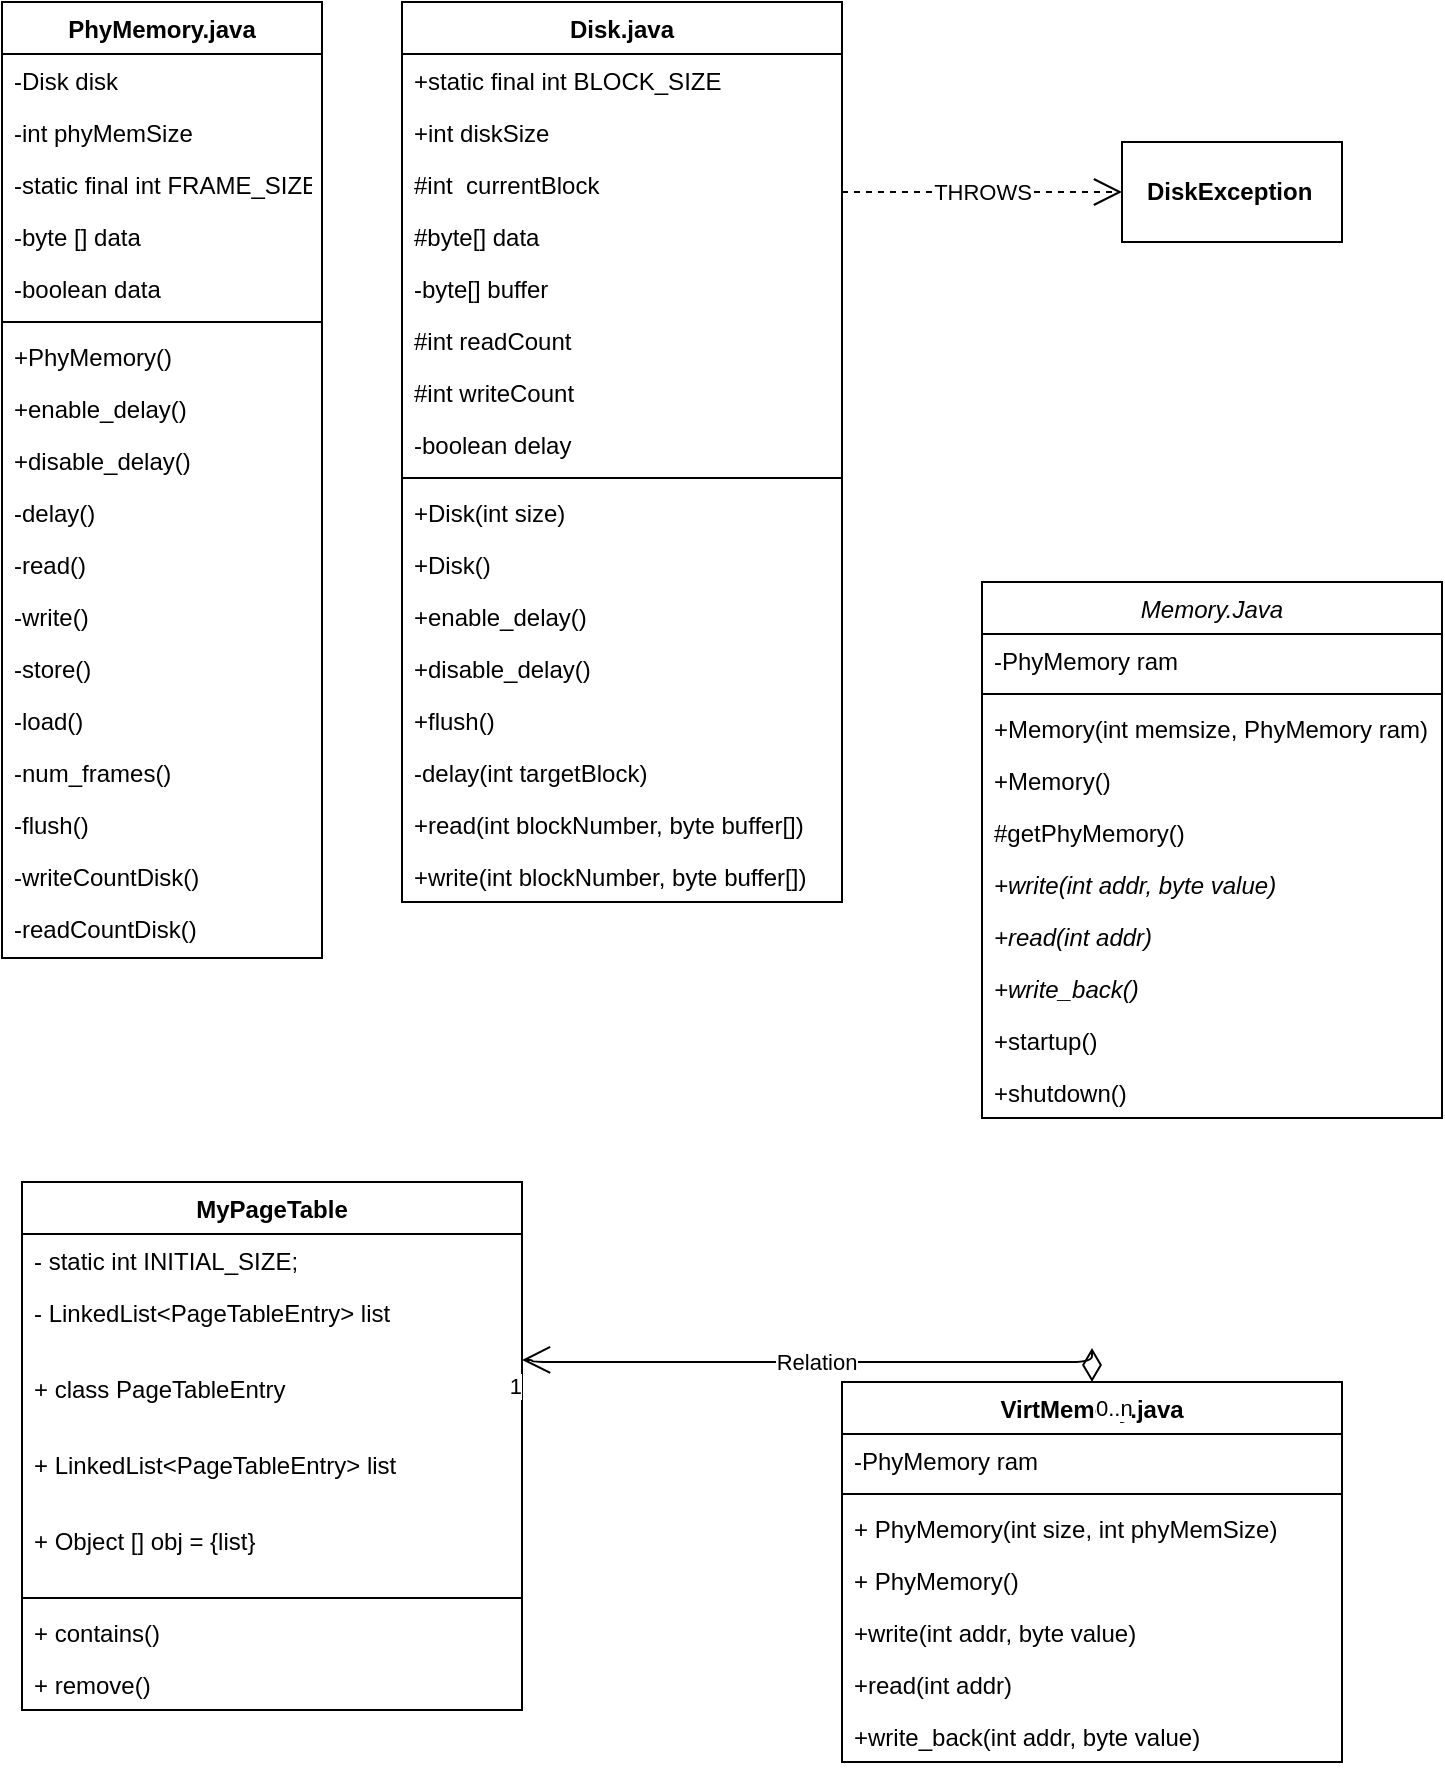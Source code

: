 <mxfile version="13.8.5" type="device"><diagram id="C5RBs43oDa-KdzZeNtuy" name="Page-1"><mxGraphModel dx="1422" dy="762" grid="1" gridSize="10" guides="1" tooltips="1" connect="1" arrows="1" fold="1" page="1" pageScale="1" pageWidth="827" pageHeight="1169" math="0" shadow="0"><root><mxCell id="WIyWlLk6GJQsqaUBKTNV-0"/><mxCell id="WIyWlLk6GJQsqaUBKTNV-1" parent="WIyWlLk6GJQsqaUBKTNV-0"/><mxCell id="zkfFHV4jXpPFQw0GAbJ--0" value="PhyMemory.java" style="swimlane;fontStyle=1;align=center;verticalAlign=top;childLayout=stackLayout;horizontal=1;startSize=26;horizontalStack=0;resizeParent=1;resizeLast=0;collapsible=1;marginBottom=0;rounded=0;shadow=0;strokeWidth=1;" parent="WIyWlLk6GJQsqaUBKTNV-1" vertex="1"><mxGeometry x="30" y="20" width="160" height="478" as="geometry"><mxRectangle x="230" y="140" width="160" height="26" as="alternateBounds"/></mxGeometry></mxCell><mxCell id="zkfFHV4jXpPFQw0GAbJ--3" value="-Disk disk" style="text;align=left;verticalAlign=top;spacingLeft=4;spacingRight=4;overflow=hidden;rotatable=0;points=[[0,0.5],[1,0.5]];portConstraint=eastwest;rounded=0;shadow=0;html=0;" parent="zkfFHV4jXpPFQw0GAbJ--0" vertex="1"><mxGeometry y="26" width="160" height="26" as="geometry"/></mxCell><mxCell id="zkfFHV4jXpPFQw0GAbJ--1" value="-int phyMemSize" style="text;align=left;verticalAlign=top;spacingLeft=4;spacingRight=4;overflow=hidden;rotatable=0;points=[[0,0.5],[1,0.5]];portConstraint=eastwest;" parent="zkfFHV4jXpPFQw0GAbJ--0" vertex="1"><mxGeometry y="52" width="160" height="26" as="geometry"/></mxCell><mxCell id="zkfFHV4jXpPFQw0GAbJ--2" value="-static final int FRAME_SIZE" style="text;align=left;verticalAlign=top;spacingLeft=4;spacingRight=4;overflow=hidden;rotatable=0;points=[[0,0.5],[1,0.5]];portConstraint=eastwest;rounded=0;shadow=0;html=0;" parent="zkfFHV4jXpPFQw0GAbJ--0" vertex="1"><mxGeometry y="78" width="160" height="26" as="geometry"/></mxCell><mxCell id="GTEWK5zPGsB3vBm2Dtte-11" value="-byte [] data" style="text;align=left;verticalAlign=top;spacingLeft=4;spacingRight=4;overflow=hidden;rotatable=0;points=[[0,0.5],[1,0.5]];portConstraint=eastwest;rounded=0;shadow=0;html=0;" parent="zkfFHV4jXpPFQw0GAbJ--0" vertex="1"><mxGeometry y="104" width="160" height="26" as="geometry"/></mxCell><mxCell id="GTEWK5zPGsB3vBm2Dtte-12" value="-boolean data" style="text;align=left;verticalAlign=top;spacingLeft=4;spacingRight=4;overflow=hidden;rotatable=0;points=[[0,0.5],[1,0.5]];portConstraint=eastwest;rounded=0;shadow=0;html=0;" parent="zkfFHV4jXpPFQw0GAbJ--0" vertex="1"><mxGeometry y="130" width="160" height="26" as="geometry"/></mxCell><mxCell id="zkfFHV4jXpPFQw0GAbJ--4" value="" style="line;html=1;strokeWidth=1;align=left;verticalAlign=middle;spacingTop=-1;spacingLeft=3;spacingRight=3;rotatable=0;labelPosition=right;points=[];portConstraint=eastwest;" parent="zkfFHV4jXpPFQw0GAbJ--0" vertex="1"><mxGeometry y="156" width="160" height="8" as="geometry"/></mxCell><mxCell id="GTEWK5zPGsB3vBm2Dtte-2" value="+PhyMemory()" style="text;align=left;verticalAlign=top;spacingLeft=4;spacingRight=4;overflow=hidden;rotatable=0;points=[[0,0.5],[1,0.5]];portConstraint=eastwest;" parent="zkfFHV4jXpPFQw0GAbJ--0" vertex="1"><mxGeometry y="164" width="160" height="26" as="geometry"/></mxCell><mxCell id="GTEWK5zPGsB3vBm2Dtte-3" value="+enable_delay()" style="text;align=left;verticalAlign=top;spacingLeft=4;spacingRight=4;overflow=hidden;rotatable=0;points=[[0,0.5],[1,0.5]];portConstraint=eastwest;" parent="zkfFHV4jXpPFQw0GAbJ--0" vertex="1"><mxGeometry y="190" width="160" height="26" as="geometry"/></mxCell><mxCell id="GTEWK5zPGsB3vBm2Dtte-4" value="+disable_delay()" style="text;align=left;verticalAlign=top;spacingLeft=4;spacingRight=4;overflow=hidden;rotatable=0;points=[[0,0.5],[1,0.5]];portConstraint=eastwest;" parent="zkfFHV4jXpPFQw0GAbJ--0" vertex="1"><mxGeometry y="216" width="160" height="26" as="geometry"/></mxCell><mxCell id="GTEWK5zPGsB3vBm2Dtte-14" value="-delay()" style="text;align=left;verticalAlign=top;spacingLeft=4;spacingRight=4;overflow=hidden;rotatable=0;points=[[0,0.5],[1,0.5]];portConstraint=eastwest;" parent="zkfFHV4jXpPFQw0GAbJ--0" vertex="1"><mxGeometry y="242" width="160" height="26" as="geometry"/></mxCell><mxCell id="GTEWK5zPGsB3vBm2Dtte-15" value="-read()" style="text;align=left;verticalAlign=top;spacingLeft=4;spacingRight=4;overflow=hidden;rotatable=0;points=[[0,0.5],[1,0.5]];portConstraint=eastwest;" parent="zkfFHV4jXpPFQw0GAbJ--0" vertex="1"><mxGeometry y="268" width="160" height="26" as="geometry"/></mxCell><mxCell id="GTEWK5zPGsB3vBm2Dtte-17" value="-write()" style="text;align=left;verticalAlign=top;spacingLeft=4;spacingRight=4;overflow=hidden;rotatable=0;points=[[0,0.5],[1,0.5]];portConstraint=eastwest;" parent="zkfFHV4jXpPFQw0GAbJ--0" vertex="1"><mxGeometry y="294" width="160" height="26" as="geometry"/></mxCell><mxCell id="GTEWK5zPGsB3vBm2Dtte-16" value="-store()" style="text;align=left;verticalAlign=top;spacingLeft=4;spacingRight=4;overflow=hidden;rotatable=0;points=[[0,0.5],[1,0.5]];portConstraint=eastwest;" parent="zkfFHV4jXpPFQw0GAbJ--0" vertex="1"><mxGeometry y="320" width="160" height="26" as="geometry"/></mxCell><mxCell id="GTEWK5zPGsB3vBm2Dtte-18" value="-load()" style="text;align=left;verticalAlign=top;spacingLeft=4;spacingRight=4;overflow=hidden;rotatable=0;points=[[0,0.5],[1,0.5]];portConstraint=eastwest;" parent="zkfFHV4jXpPFQw0GAbJ--0" vertex="1"><mxGeometry y="346" width="160" height="26" as="geometry"/></mxCell><mxCell id="GTEWK5zPGsB3vBm2Dtte-19" value="-num_frames()" style="text;align=left;verticalAlign=top;spacingLeft=4;spacingRight=4;overflow=hidden;rotatable=0;points=[[0,0.5],[1,0.5]];portConstraint=eastwest;" parent="zkfFHV4jXpPFQw0GAbJ--0" vertex="1"><mxGeometry y="372" width="160" height="26" as="geometry"/></mxCell><mxCell id="GTEWK5zPGsB3vBm2Dtte-25" value="-flush()" style="text;align=left;verticalAlign=top;spacingLeft=4;spacingRight=4;overflow=hidden;rotatable=0;points=[[0,0.5],[1,0.5]];portConstraint=eastwest;" parent="zkfFHV4jXpPFQw0GAbJ--0" vertex="1"><mxGeometry y="398" width="160" height="26" as="geometry"/></mxCell><mxCell id="GTEWK5zPGsB3vBm2Dtte-20" value="-writeCountDisk()" style="text;align=left;verticalAlign=top;spacingLeft=4;spacingRight=4;overflow=hidden;rotatable=0;points=[[0,0.5],[1,0.5]];portConstraint=eastwest;" parent="zkfFHV4jXpPFQw0GAbJ--0" vertex="1"><mxGeometry y="424" width="160" height="26" as="geometry"/></mxCell><mxCell id="GTEWK5zPGsB3vBm2Dtte-21" value="-readCountDisk()" style="text;align=left;verticalAlign=top;spacingLeft=4;spacingRight=4;overflow=hidden;rotatable=0;points=[[0,0.5],[1,0.5]];portConstraint=eastwest;" parent="zkfFHV4jXpPFQw0GAbJ--0" vertex="1"><mxGeometry y="450" width="160" height="26" as="geometry"/></mxCell><mxCell id="zkfFHV4jXpPFQw0GAbJ--17" value="Disk.java" style="swimlane;fontStyle=1;align=center;verticalAlign=top;childLayout=stackLayout;horizontal=1;startSize=26;horizontalStack=0;resizeParent=1;resizeLast=0;collapsible=1;marginBottom=0;rounded=0;shadow=0;strokeWidth=1;" parent="WIyWlLk6GJQsqaUBKTNV-1" vertex="1"><mxGeometry x="230" y="20" width="220" height="450" as="geometry"><mxRectangle x="550" y="140" width="160" height="26" as="alternateBounds"/></mxGeometry></mxCell><mxCell id="zkfFHV4jXpPFQw0GAbJ--18" value="+static final int BLOCK_SIZE" style="text;align=left;verticalAlign=top;spacingLeft=4;spacingRight=4;overflow=hidden;rotatable=0;points=[[0,0.5],[1,0.5]];portConstraint=eastwest;" parent="zkfFHV4jXpPFQw0GAbJ--17" vertex="1"><mxGeometry y="26" width="220" height="26" as="geometry"/></mxCell><mxCell id="zkfFHV4jXpPFQw0GAbJ--19" value="+int diskSize&#10;" style="text;align=left;verticalAlign=top;spacingLeft=4;spacingRight=4;overflow=hidden;rotatable=0;points=[[0,0.5],[1,0.5]];portConstraint=eastwest;rounded=0;shadow=0;html=0;" parent="zkfFHV4jXpPFQw0GAbJ--17" vertex="1"><mxGeometry y="52" width="220" height="26" as="geometry"/></mxCell><mxCell id="zkfFHV4jXpPFQw0GAbJ--20" value="#int  currentBlock" style="text;align=left;verticalAlign=top;spacingLeft=4;spacingRight=4;overflow=hidden;rotatable=0;points=[[0,0.5],[1,0.5]];portConstraint=eastwest;rounded=0;shadow=0;html=0;" parent="zkfFHV4jXpPFQw0GAbJ--17" vertex="1"><mxGeometry y="78" width="220" height="26" as="geometry"/></mxCell><mxCell id="zkfFHV4jXpPFQw0GAbJ--21" value="#byte[] data" style="text;align=left;verticalAlign=top;spacingLeft=4;spacingRight=4;overflow=hidden;rotatable=0;points=[[0,0.5],[1,0.5]];portConstraint=eastwest;rounded=0;shadow=0;html=0;" parent="zkfFHV4jXpPFQw0GAbJ--17" vertex="1"><mxGeometry y="104" width="220" height="26" as="geometry"/></mxCell><mxCell id="zkfFHV4jXpPFQw0GAbJ--22" value="-byte[] buffer&#10;" style="text;align=left;verticalAlign=top;spacingLeft=4;spacingRight=4;overflow=hidden;rotatable=0;points=[[0,0.5],[1,0.5]];portConstraint=eastwest;rounded=0;shadow=0;html=0;" parent="zkfFHV4jXpPFQw0GAbJ--17" vertex="1"><mxGeometry y="130" width="220" height="26" as="geometry"/></mxCell><mxCell id="GTEWK5zPGsB3vBm2Dtte-26" value="#int readCount" style="text;align=left;verticalAlign=top;spacingLeft=4;spacingRight=4;overflow=hidden;rotatable=0;points=[[0,0.5],[1,0.5]];portConstraint=eastwest;rounded=0;shadow=0;html=0;" parent="zkfFHV4jXpPFQw0GAbJ--17" vertex="1"><mxGeometry y="156" width="220" height="26" as="geometry"/></mxCell><mxCell id="GTEWK5zPGsB3vBm2Dtte-27" value="#int writeCount" style="text;align=left;verticalAlign=top;spacingLeft=4;spacingRight=4;overflow=hidden;rotatable=0;points=[[0,0.5],[1,0.5]];portConstraint=eastwest;rounded=0;shadow=0;html=0;" parent="zkfFHV4jXpPFQw0GAbJ--17" vertex="1"><mxGeometry y="182" width="220" height="26" as="geometry"/></mxCell><mxCell id="GTEWK5zPGsB3vBm2Dtte-28" value="-boolean delay" style="text;align=left;verticalAlign=top;spacingLeft=4;spacingRight=4;overflow=hidden;rotatable=0;points=[[0,0.5],[1,0.5]];portConstraint=eastwest;rounded=0;shadow=0;html=0;" parent="zkfFHV4jXpPFQw0GAbJ--17" vertex="1"><mxGeometry y="208" width="220" height="26" as="geometry"/></mxCell><mxCell id="zkfFHV4jXpPFQw0GAbJ--23" value="" style="line;html=1;strokeWidth=1;align=left;verticalAlign=middle;spacingTop=-1;spacingLeft=3;spacingRight=3;rotatable=0;labelPosition=right;points=[];portConstraint=eastwest;" parent="zkfFHV4jXpPFQw0GAbJ--17" vertex="1"><mxGeometry y="234" width="220" height="8" as="geometry"/></mxCell><mxCell id="zkfFHV4jXpPFQw0GAbJ--24" value="+Disk(int size)" style="text;align=left;verticalAlign=top;spacingLeft=4;spacingRight=4;overflow=hidden;rotatable=0;points=[[0,0.5],[1,0.5]];portConstraint=eastwest;" parent="zkfFHV4jXpPFQw0GAbJ--17" vertex="1"><mxGeometry y="242" width="220" height="26" as="geometry"/></mxCell><mxCell id="zkfFHV4jXpPFQw0GAbJ--25" value="+Disk()" style="text;align=left;verticalAlign=top;spacingLeft=4;spacingRight=4;overflow=hidden;rotatable=0;points=[[0,0.5],[1,0.5]];portConstraint=eastwest;" parent="zkfFHV4jXpPFQw0GAbJ--17" vertex="1"><mxGeometry y="268" width="220" height="26" as="geometry"/></mxCell><mxCell id="GTEWK5zPGsB3vBm2Dtte-29" value="+enable_delay()" style="text;align=left;verticalAlign=top;spacingLeft=4;spacingRight=4;overflow=hidden;rotatable=0;points=[[0,0.5],[1,0.5]];portConstraint=eastwest;" parent="zkfFHV4jXpPFQw0GAbJ--17" vertex="1"><mxGeometry y="294" width="220" height="26" as="geometry"/></mxCell><mxCell id="GTEWK5zPGsB3vBm2Dtte-30" value="+disable_delay()&#10;" style="text;align=left;verticalAlign=top;spacingLeft=4;spacingRight=4;overflow=hidden;rotatable=0;points=[[0,0.5],[1,0.5]];portConstraint=eastwest;" parent="zkfFHV4jXpPFQw0GAbJ--17" vertex="1"><mxGeometry y="320" width="220" height="26" as="geometry"/></mxCell><mxCell id="GTEWK5zPGsB3vBm2Dtte-31" value="+flush()" style="text;align=left;verticalAlign=top;spacingLeft=4;spacingRight=4;overflow=hidden;rotatable=0;points=[[0,0.5],[1,0.5]];portConstraint=eastwest;" parent="zkfFHV4jXpPFQw0GAbJ--17" vertex="1"><mxGeometry y="346" width="220" height="26" as="geometry"/></mxCell><mxCell id="GTEWK5zPGsB3vBm2Dtte-32" value="-delay(int targetBlock)" style="text;align=left;verticalAlign=top;spacingLeft=4;spacingRight=4;overflow=hidden;rotatable=0;points=[[0,0.5],[1,0.5]];portConstraint=eastwest;" parent="zkfFHV4jXpPFQw0GAbJ--17" vertex="1"><mxGeometry y="372" width="220" height="26" as="geometry"/></mxCell><mxCell id="GTEWK5zPGsB3vBm2Dtte-33" value="+read(int blockNumber, byte buffer[])" style="text;align=left;verticalAlign=top;spacingLeft=4;spacingRight=4;overflow=hidden;rotatable=0;points=[[0,0.5],[1,0.5]];portConstraint=eastwest;" parent="zkfFHV4jXpPFQw0GAbJ--17" vertex="1"><mxGeometry y="398" width="220" height="26" as="geometry"/></mxCell><mxCell id="GTEWK5zPGsB3vBm2Dtte-34" value="+write(int blockNumber, byte buffer[])" style="text;align=left;verticalAlign=top;spacingLeft=4;spacingRight=4;overflow=hidden;rotatable=0;points=[[0,0.5],[1,0.5]];portConstraint=eastwest;" parent="zkfFHV4jXpPFQw0GAbJ--17" vertex="1"><mxGeometry y="424" width="220" height="26" as="geometry"/></mxCell><mxCell id="GTEWK5zPGsB3vBm2Dtte-36" value="&lt;b&gt;DiskException&amp;nbsp;&lt;/b&gt;" style="html=1;" parent="WIyWlLk6GJQsqaUBKTNV-1" vertex="1"><mxGeometry x="590" y="90" width="110" height="50" as="geometry"/></mxCell><mxCell id="GTEWK5zPGsB3vBm2Dtte-37" value="THROWS" style="endArrow=open;endSize=12;dashed=1;html=1;entryX=0;entryY=0.5;entryDx=0;entryDy=0;" parent="WIyWlLk6GJQsqaUBKTNV-1" target="GTEWK5zPGsB3vBm2Dtte-36" edge="1"><mxGeometry width="160" relative="1" as="geometry"><mxPoint x="450" y="115" as="sourcePoint"/><mxPoint x="430" y="115" as="targetPoint"/></mxGeometry></mxCell><mxCell id="GTEWK5zPGsB3vBm2Dtte-45" value="VirtMemory.java" style="swimlane;fontStyle=1;align=center;verticalAlign=top;childLayout=stackLayout;horizontal=1;startSize=26;horizontalStack=0;resizeParent=1;resizeParentMax=0;resizeLast=0;collapsible=1;marginBottom=0;" parent="WIyWlLk6GJQsqaUBKTNV-1" vertex="1"><mxGeometry x="450" y="710" width="250" height="190" as="geometry"/></mxCell><mxCell id="GTEWK5zPGsB3vBm2Dtte-61" value="-PhyMemory ram&#10;" style="text;strokeColor=none;fillColor=none;align=left;verticalAlign=top;spacingLeft=4;spacingRight=4;overflow=hidden;rotatable=0;points=[[0,0.5],[1,0.5]];portConstraint=eastwest;" parent="GTEWK5zPGsB3vBm2Dtte-45" vertex="1"><mxGeometry y="26" width="250" height="26" as="geometry"/></mxCell><mxCell id="GTEWK5zPGsB3vBm2Dtte-47" value="" style="line;strokeWidth=1;fillColor=none;align=left;verticalAlign=middle;spacingTop=-1;spacingLeft=3;spacingRight=3;rotatable=0;labelPosition=right;points=[];portConstraint=eastwest;" parent="GTEWK5zPGsB3vBm2Dtte-45" vertex="1"><mxGeometry y="52" width="250" height="8" as="geometry"/></mxCell><mxCell id="GTEWK5zPGsB3vBm2Dtte-79" value="+ PhyMemory(int size, int phyMemSize)" style="text;strokeColor=none;fillColor=none;align=left;verticalAlign=top;spacingLeft=4;spacingRight=4;overflow=hidden;rotatable=0;points=[[0,0.5],[1,0.5]];portConstraint=eastwest;" parent="GTEWK5zPGsB3vBm2Dtte-45" vertex="1"><mxGeometry y="60" width="250" height="26" as="geometry"/></mxCell><mxCell id="GTEWK5zPGsB3vBm2Dtte-105" value="+ PhyMemory()" style="text;strokeColor=none;fillColor=none;align=left;verticalAlign=top;spacingLeft=4;spacingRight=4;overflow=hidden;rotatable=0;points=[[0,0.5],[1,0.5]];portConstraint=eastwest;" parent="GTEWK5zPGsB3vBm2Dtte-45" vertex="1"><mxGeometry y="86" width="250" height="26" as="geometry"/></mxCell><mxCell id="GTEWK5zPGsB3vBm2Dtte-104" value="+write(int addr, byte value)" style="text;strokeColor=none;fillColor=none;align=left;verticalAlign=top;spacingLeft=4;spacingRight=4;overflow=hidden;rotatable=0;points=[[0,0.5],[1,0.5]];portConstraint=eastwest;" parent="GTEWK5zPGsB3vBm2Dtte-45" vertex="1"><mxGeometry y="112" width="250" height="26" as="geometry"/></mxCell><mxCell id="GTEWK5zPGsB3vBm2Dtte-80" value="+read(int addr)&#10;" style="text;strokeColor=none;fillColor=none;align=left;verticalAlign=top;spacingLeft=4;spacingRight=4;overflow=hidden;rotatable=0;points=[[0,0.5],[1,0.5]];portConstraint=eastwest;" parent="GTEWK5zPGsB3vBm2Dtte-45" vertex="1"><mxGeometry y="138" width="250" height="26" as="geometry"/></mxCell><mxCell id="GTEWK5zPGsB3vBm2Dtte-81" value="+write_back(int addr, byte value)&#10;" style="text;strokeColor=none;fillColor=none;align=left;verticalAlign=top;spacingLeft=4;spacingRight=4;overflow=hidden;rotatable=0;points=[[0,0.5],[1,0.5]];portConstraint=eastwest;" parent="GTEWK5zPGsB3vBm2Dtte-45" vertex="1"><mxGeometry y="164" width="250" height="26" as="geometry"/></mxCell><mxCell id="GTEWK5zPGsB3vBm2Dtte-49" value="Memory.Java" style="swimlane;fontStyle=2;align=center;verticalAlign=top;childLayout=stackLayout;horizontal=1;startSize=26;horizontalStack=0;resizeParent=1;resizeParentMax=0;resizeLast=0;collapsible=1;marginBottom=0;" parent="WIyWlLk6GJQsqaUBKTNV-1" vertex="1"><mxGeometry x="520" y="310" width="230" height="268" as="geometry"/></mxCell><mxCell id="GTEWK5zPGsB3vBm2Dtte-50" value="-PhyMemory ram&#10;" style="text;strokeColor=none;fillColor=none;align=left;verticalAlign=top;spacingLeft=4;spacingRight=4;overflow=hidden;rotatable=0;points=[[0,0.5],[1,0.5]];portConstraint=eastwest;" parent="GTEWK5zPGsB3vBm2Dtte-49" vertex="1"><mxGeometry y="26" width="230" height="26" as="geometry"/></mxCell><mxCell id="GTEWK5zPGsB3vBm2Dtte-51" value="" style="line;strokeWidth=1;fillColor=none;align=left;verticalAlign=middle;spacingTop=-1;spacingLeft=3;spacingRight=3;rotatable=0;labelPosition=right;points=[];portConstraint=eastwest;" parent="GTEWK5zPGsB3vBm2Dtte-49" vertex="1"><mxGeometry y="52" width="230" height="8" as="geometry"/></mxCell><mxCell id="GTEWK5zPGsB3vBm2Dtte-52" value="+Memory(int memsize, PhyMemory ram)" style="text;strokeColor=none;fillColor=none;align=left;verticalAlign=top;spacingLeft=4;spacingRight=4;overflow=hidden;rotatable=0;points=[[0,0.5],[1,0.5]];portConstraint=eastwest;" parent="GTEWK5zPGsB3vBm2Dtte-49" vertex="1"><mxGeometry y="60" width="230" height="26" as="geometry"/></mxCell><mxCell id="GTEWK5zPGsB3vBm2Dtte-53" value="+Memory()" style="text;strokeColor=none;fillColor=none;align=left;verticalAlign=top;spacingLeft=4;spacingRight=4;overflow=hidden;rotatable=0;points=[[0,0.5],[1,0.5]];portConstraint=eastwest;" parent="GTEWK5zPGsB3vBm2Dtte-49" vertex="1"><mxGeometry y="86" width="230" height="26" as="geometry"/></mxCell><mxCell id="GTEWK5zPGsB3vBm2Dtte-54" value="#getPhyMemory()" style="text;strokeColor=none;fillColor=none;align=left;verticalAlign=top;spacingLeft=4;spacingRight=4;overflow=hidden;rotatable=0;points=[[0,0.5],[1,0.5]];portConstraint=eastwest;" parent="GTEWK5zPGsB3vBm2Dtte-49" vertex="1"><mxGeometry y="112" width="230" height="26" as="geometry"/></mxCell><mxCell id="GTEWK5zPGsB3vBm2Dtte-56" value="+write(int addr, byte value)" style="text;strokeColor=none;fillColor=none;align=left;verticalAlign=top;spacingLeft=4;spacingRight=4;overflow=hidden;rotatable=0;points=[[0,0.5],[1,0.5]];portConstraint=eastwest;fontStyle=2" parent="GTEWK5zPGsB3vBm2Dtte-49" vertex="1"><mxGeometry y="138" width="230" height="26" as="geometry"/></mxCell><mxCell id="GTEWK5zPGsB3vBm2Dtte-57" value="+read(int addr)&#10;" style="text;strokeColor=none;fillColor=none;align=left;verticalAlign=top;spacingLeft=4;spacingRight=4;overflow=hidden;rotatable=0;points=[[0,0.5],[1,0.5]];portConstraint=eastwest;fontStyle=2" parent="GTEWK5zPGsB3vBm2Dtte-49" vertex="1"><mxGeometry y="164" width="230" height="26" as="geometry"/></mxCell><mxCell id="GTEWK5zPGsB3vBm2Dtte-58" value="+write_back()&#10;" style="text;strokeColor=none;fillColor=none;align=left;verticalAlign=top;spacingLeft=4;spacingRight=4;overflow=hidden;rotatable=0;points=[[0,0.5],[1,0.5]];portConstraint=eastwest;fontStyle=2" parent="GTEWK5zPGsB3vBm2Dtte-49" vertex="1"><mxGeometry y="190" width="230" height="26" as="geometry"/></mxCell><mxCell id="GTEWK5zPGsB3vBm2Dtte-60" value="+startup()" style="text;strokeColor=none;fillColor=none;align=left;verticalAlign=top;spacingLeft=4;spacingRight=4;overflow=hidden;rotatable=0;points=[[0,0.5],[1,0.5]];portConstraint=eastwest;fontStyle=0" parent="GTEWK5zPGsB3vBm2Dtte-49" vertex="1"><mxGeometry y="216" width="230" height="26" as="geometry"/></mxCell><mxCell id="GTEWK5zPGsB3vBm2Dtte-59" value="+shutdown()" style="text;strokeColor=none;fillColor=none;align=left;verticalAlign=top;spacingLeft=4;spacingRight=4;overflow=hidden;rotatable=0;points=[[0,0.5],[1,0.5]];portConstraint=eastwest;fontStyle=0" parent="GTEWK5zPGsB3vBm2Dtte-49" vertex="1"><mxGeometry y="242" width="230" height="26" as="geometry"/></mxCell><mxCell id="GTEWK5zPGsB3vBm2Dtte-86" value="MyPageTable" style="swimlane;fontStyle=1;align=center;verticalAlign=top;childLayout=stackLayout;horizontal=1;startSize=26;horizontalStack=0;resizeParent=1;resizeParentMax=0;resizeLast=0;collapsible=1;marginBottom=0;" parent="WIyWlLk6GJQsqaUBKTNV-1" vertex="1"><mxGeometry x="40" y="610" width="250" height="264" as="geometry"/></mxCell><mxCell id="GTEWK5zPGsB3vBm2Dtte-95" value="- static int INITIAL_SIZE;" style="text;strokeColor=none;fillColor=none;align=left;verticalAlign=top;spacingLeft=4;spacingRight=4;overflow=hidden;rotatable=0;points=[[0,0.5],[1,0.5]];portConstraint=eastwest;" parent="GTEWK5zPGsB3vBm2Dtte-86" vertex="1"><mxGeometry y="26" width="250" height="26" as="geometry"/></mxCell><mxCell id="Ppn6x3XGLqtFf_hgn4Lv-1" value="- LinkedList&lt;PageTableEntry&gt; list&#10;" style="text;strokeColor=none;fillColor=none;align=left;verticalAlign=top;spacingLeft=4;spacingRight=4;overflow=hidden;rotatable=0;points=[[0,0.5],[1,0.5]];portConstraint=eastwest;" parent="GTEWK5zPGsB3vBm2Dtte-86" vertex="1"><mxGeometry y="52" width="250" height="38" as="geometry"/></mxCell><mxCell id="Ppn6x3XGLqtFf_hgn4Lv-0" value="+ class PageTableEntry" style="text;strokeColor=none;fillColor=none;align=left;verticalAlign=top;spacingLeft=4;spacingRight=4;overflow=hidden;rotatable=0;points=[[0,0.5],[1,0.5]];portConstraint=eastwest;" parent="GTEWK5zPGsB3vBm2Dtte-86" vertex="1"><mxGeometry y="90" width="250" height="38" as="geometry"/></mxCell><mxCell id="GTEWK5zPGsB3vBm2Dtte-106" value="+ LinkedList&lt;PageTableEntry&gt; list&#10;" style="text;strokeColor=none;fillColor=none;align=left;verticalAlign=top;spacingLeft=4;spacingRight=4;overflow=hidden;rotatable=0;points=[[0,0.5],[1,0.5]];portConstraint=eastwest;" parent="GTEWK5zPGsB3vBm2Dtte-86" vertex="1"><mxGeometry y="128" width="250" height="38" as="geometry"/></mxCell><mxCell id="GTEWK5zPGsB3vBm2Dtte-87" value="+ Object [] obj = {list}" style="text;strokeColor=none;fillColor=none;align=left;verticalAlign=top;spacingLeft=4;spacingRight=4;overflow=hidden;rotatable=0;points=[[0,0.5],[1,0.5]];portConstraint=eastwest;" parent="GTEWK5zPGsB3vBm2Dtte-86" vertex="1"><mxGeometry y="166" width="250" height="38" as="geometry"/></mxCell><mxCell id="GTEWK5zPGsB3vBm2Dtte-88" value="" style="line;strokeWidth=1;fillColor=none;align=left;verticalAlign=middle;spacingTop=-1;spacingLeft=3;spacingRight=3;rotatable=0;labelPosition=right;points=[];portConstraint=eastwest;" parent="GTEWK5zPGsB3vBm2Dtte-86" vertex="1"><mxGeometry y="204" width="250" height="8" as="geometry"/></mxCell><mxCell id="GTEWK5zPGsB3vBm2Dtte-91" value="+ contains()" style="text;strokeColor=none;fillColor=none;align=left;verticalAlign=top;spacingLeft=4;spacingRight=4;overflow=hidden;rotatable=0;points=[[0,0.5],[1,0.5]];portConstraint=eastwest;" parent="GTEWK5zPGsB3vBm2Dtte-86" vertex="1"><mxGeometry y="212" width="250" height="26" as="geometry"/></mxCell><mxCell id="GTEWK5zPGsB3vBm2Dtte-108" value="+ remove()" style="text;strokeColor=none;fillColor=none;align=left;verticalAlign=top;spacingLeft=4;spacingRight=4;overflow=hidden;rotatable=0;points=[[0,0.5],[1,0.5]];portConstraint=eastwest;" parent="GTEWK5zPGsB3vBm2Dtte-86" vertex="1"><mxGeometry y="238" width="250" height="26" as="geometry"/></mxCell><mxCell id="7VbN4JpWs4euVxW2o4by-0" value="Relation" style="endArrow=open;html=1;endSize=12;startArrow=diamondThin;startSize=14;startFill=0;edgeStyle=orthogonalEdgeStyle;exitX=0.5;exitY=0;exitDx=0;exitDy=0;entryX=1;entryY=-0.026;entryDx=0;entryDy=0;entryPerimeter=0;" parent="WIyWlLk6GJQsqaUBKTNV-1" source="GTEWK5zPGsB3vBm2Dtte-45" target="Ppn6x3XGLqtFf_hgn4Lv-0" edge="1"><mxGeometry relative="1" as="geometry"><mxPoint x="330" y="590" as="sourcePoint"/><mxPoint x="370" y="700" as="targetPoint"/><Array as="points"><mxPoint x="575" y="700"/><mxPoint x="295" y="700"/><mxPoint x="295" y="699"/></Array></mxGeometry></mxCell><mxCell id="7VbN4JpWs4euVxW2o4by-1" value="0..n" style="edgeLabel;resizable=0;html=1;align=left;verticalAlign=top;" parent="7VbN4JpWs4euVxW2o4by-0" connectable="0" vertex="1"><mxGeometry x="-1" relative="1" as="geometry"/></mxCell><mxCell id="7VbN4JpWs4euVxW2o4by-2" value="1" style="edgeLabel;resizable=0;html=1;align=right;verticalAlign=top;" parent="7VbN4JpWs4euVxW2o4by-0" connectable="0" vertex="1"><mxGeometry x="1" relative="1" as="geometry"/></mxCell></root></mxGraphModel></diagram></mxfile>